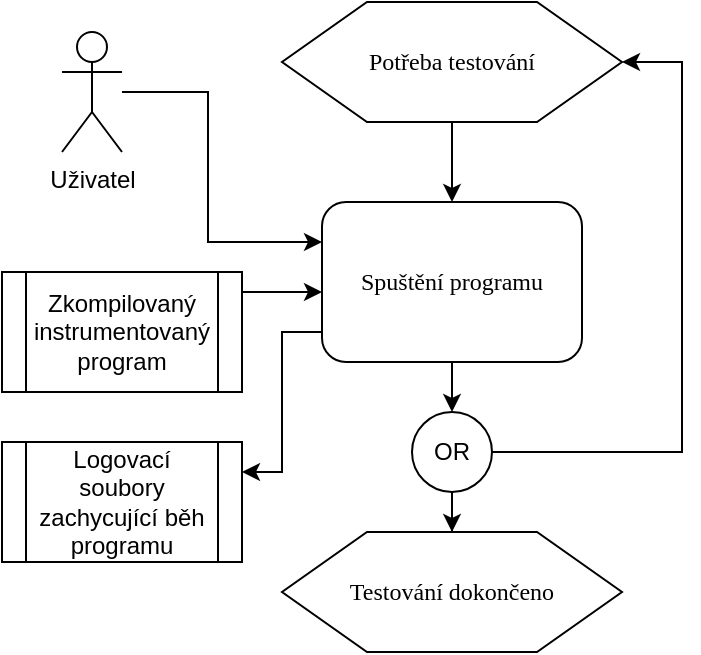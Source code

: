 <mxfile version="17.5.0" type="github">
  <diagram name="Page-1" id="8ce9d11a-91a2-4d17-14d8-a56ed91bf033">
    <mxGraphModel dx="1422" dy="762" grid="1" gridSize="10" guides="1" tooltips="1" connect="1" arrows="1" fold="1" page="1" pageScale="1" pageWidth="1100" pageHeight="850" background="none" math="0" shadow="0">
      <root>
        <mxCell id="0" />
        <mxCell id="1" parent="0" />
        <mxCell id="318fzTL56NjNgk1-DEGz-19" style="edgeStyle=orthogonalEdgeStyle;rounded=0;orthogonalLoop=1;jettySize=auto;html=1;" parent="1" source="x6bshDRYsI94okJ-4vA8-1" target="318fzTL56NjNgk1-DEGz-16" edge="1">
          <mxGeometry relative="1" as="geometry">
            <mxPoint x="370" y="315" as="targetPoint" />
            <Array as="points">
              <mxPoint x="370" y="290" />
              <mxPoint x="370" y="290" />
            </Array>
            <mxPoint x="340" y="305" as="sourcePoint" />
          </mxGeometry>
        </mxCell>
        <mxCell id="aWs6wPL-7yNdKMg-z43p-1" style="edgeStyle=orthogonalEdgeStyle;rounded=0;orthogonalLoop=1;jettySize=auto;html=1;" parent="1" source="318fzTL56NjNgk1-DEGz-3" target="318fzTL56NjNgk1-DEGz-16" edge="1">
          <mxGeometry relative="1" as="geometry">
            <Array as="points">
              <mxPoint x="333" y="190" />
              <mxPoint x="333" y="265" />
            </Array>
          </mxGeometry>
        </mxCell>
        <mxCell id="318fzTL56NjNgk1-DEGz-3" value="Uživatel" style="shape=umlActor;verticalLabelPosition=bottom;verticalAlign=top;html=1;outlineConnect=0;" parent="1" vertex="1">
          <mxGeometry x="260" y="160" width="30" height="60" as="geometry" />
        </mxCell>
        <mxCell id="318fzTL56NjNgk1-DEGz-24" style="edgeStyle=orthogonalEdgeStyle;rounded=0;orthogonalLoop=1;jettySize=auto;html=1;" parent="1" source="318fzTL56NjNgk1-DEGz-14" target="318fzTL56NjNgk1-DEGz-16" edge="1">
          <mxGeometry relative="1" as="geometry">
            <mxPoint x="445" y="225" as="targetPoint" />
          </mxGeometry>
        </mxCell>
        <mxCell id="318fzTL56NjNgk1-DEGz-14" value="Potřeba testování" style="shape=hexagon;perimeter=hexagonPerimeter;whiteSpace=wrap;html=1;rounded=0;shadow=0;labelBackgroundColor=none;strokeWidth=1;fontFamily=Verdana;fontSize=12;align=center;" parent="1" vertex="1">
          <mxGeometry x="370" y="145" width="170" height="60" as="geometry" />
        </mxCell>
        <mxCell id="318fzTL56NjNgk1-DEGz-28" style="edgeStyle=orthogonalEdgeStyle;rounded=0;orthogonalLoop=1;jettySize=auto;html=1;" parent="1" source="318fzTL56NjNgk1-DEGz-16" target="318fzTL56NjNgk1-DEGz-21" edge="1">
          <mxGeometry relative="1" as="geometry">
            <Array as="points">
              <mxPoint x="370" y="310" />
              <mxPoint x="370" y="380" />
            </Array>
          </mxGeometry>
        </mxCell>
        <mxCell id="wex1mb7kt1AqzaQvMvRQ-4" style="edgeStyle=orthogonalEdgeStyle;rounded=0;orthogonalLoop=1;jettySize=auto;html=1;" parent="1" source="x6bshDRYsI94okJ-4vA8-2" target="wex1mb7kt1AqzaQvMvRQ-3" edge="1">
          <mxGeometry relative="1" as="geometry" />
        </mxCell>
        <mxCell id="x6bshDRYsI94okJ-4vA8-3" style="edgeStyle=orthogonalEdgeStyle;rounded=0;orthogonalLoop=1;jettySize=auto;html=1;" edge="1" parent="1" source="318fzTL56NjNgk1-DEGz-16" target="x6bshDRYsI94okJ-4vA8-2">
          <mxGeometry relative="1" as="geometry" />
        </mxCell>
        <mxCell id="318fzTL56NjNgk1-DEGz-16" value="Spuštění programu" style="rounded=1;whiteSpace=wrap;html=1;shadow=0;labelBackgroundColor=none;strokeWidth=1;fontFamily=Verdana;fontSize=12;align=center;" parent="1" vertex="1">
          <mxGeometry x="390" y="245" width="130" height="80" as="geometry" />
        </mxCell>
        <mxCell id="318fzTL56NjNgk1-DEGz-21" value="Logovací soubory zachycující běh programu" style="shape=process;whiteSpace=wrap;html=1;backgroundOutline=1;" parent="1" vertex="1">
          <mxGeometry x="230" y="365" width="120" height="60" as="geometry" />
        </mxCell>
        <mxCell id="wex1mb7kt1AqzaQvMvRQ-3" value="Testování dokončeno" style="shape=hexagon;perimeter=hexagonPerimeter;whiteSpace=wrap;html=1;rounded=0;shadow=0;labelBackgroundColor=none;strokeWidth=1;fontFamily=Verdana;fontSize=12;align=center;" parent="1" vertex="1">
          <mxGeometry x="370" y="410" width="170" height="60" as="geometry" />
        </mxCell>
        <mxCell id="x6bshDRYsI94okJ-4vA8-1" value="Zkompilovaný instrumentovaný program" style="shape=process;whiteSpace=wrap;html=1;backgroundOutline=1;" vertex="1" parent="1">
          <mxGeometry x="230" y="280" width="120" height="60" as="geometry" />
        </mxCell>
        <mxCell id="x6bshDRYsI94okJ-4vA8-4" style="edgeStyle=orthogonalEdgeStyle;rounded=0;orthogonalLoop=1;jettySize=auto;html=1;" edge="1" parent="1" source="x6bshDRYsI94okJ-4vA8-2" target="318fzTL56NjNgk1-DEGz-14">
          <mxGeometry relative="1" as="geometry">
            <Array as="points">
              <mxPoint x="570" y="370" />
              <mxPoint x="570" y="175" />
            </Array>
          </mxGeometry>
        </mxCell>
        <mxCell id="x6bshDRYsI94okJ-4vA8-2" value="OR" style="ellipse;whiteSpace=wrap;html=1;aspect=fixed;" vertex="1" parent="1">
          <mxGeometry x="435" y="350" width="40" height="40" as="geometry" />
        </mxCell>
      </root>
    </mxGraphModel>
  </diagram>
</mxfile>
